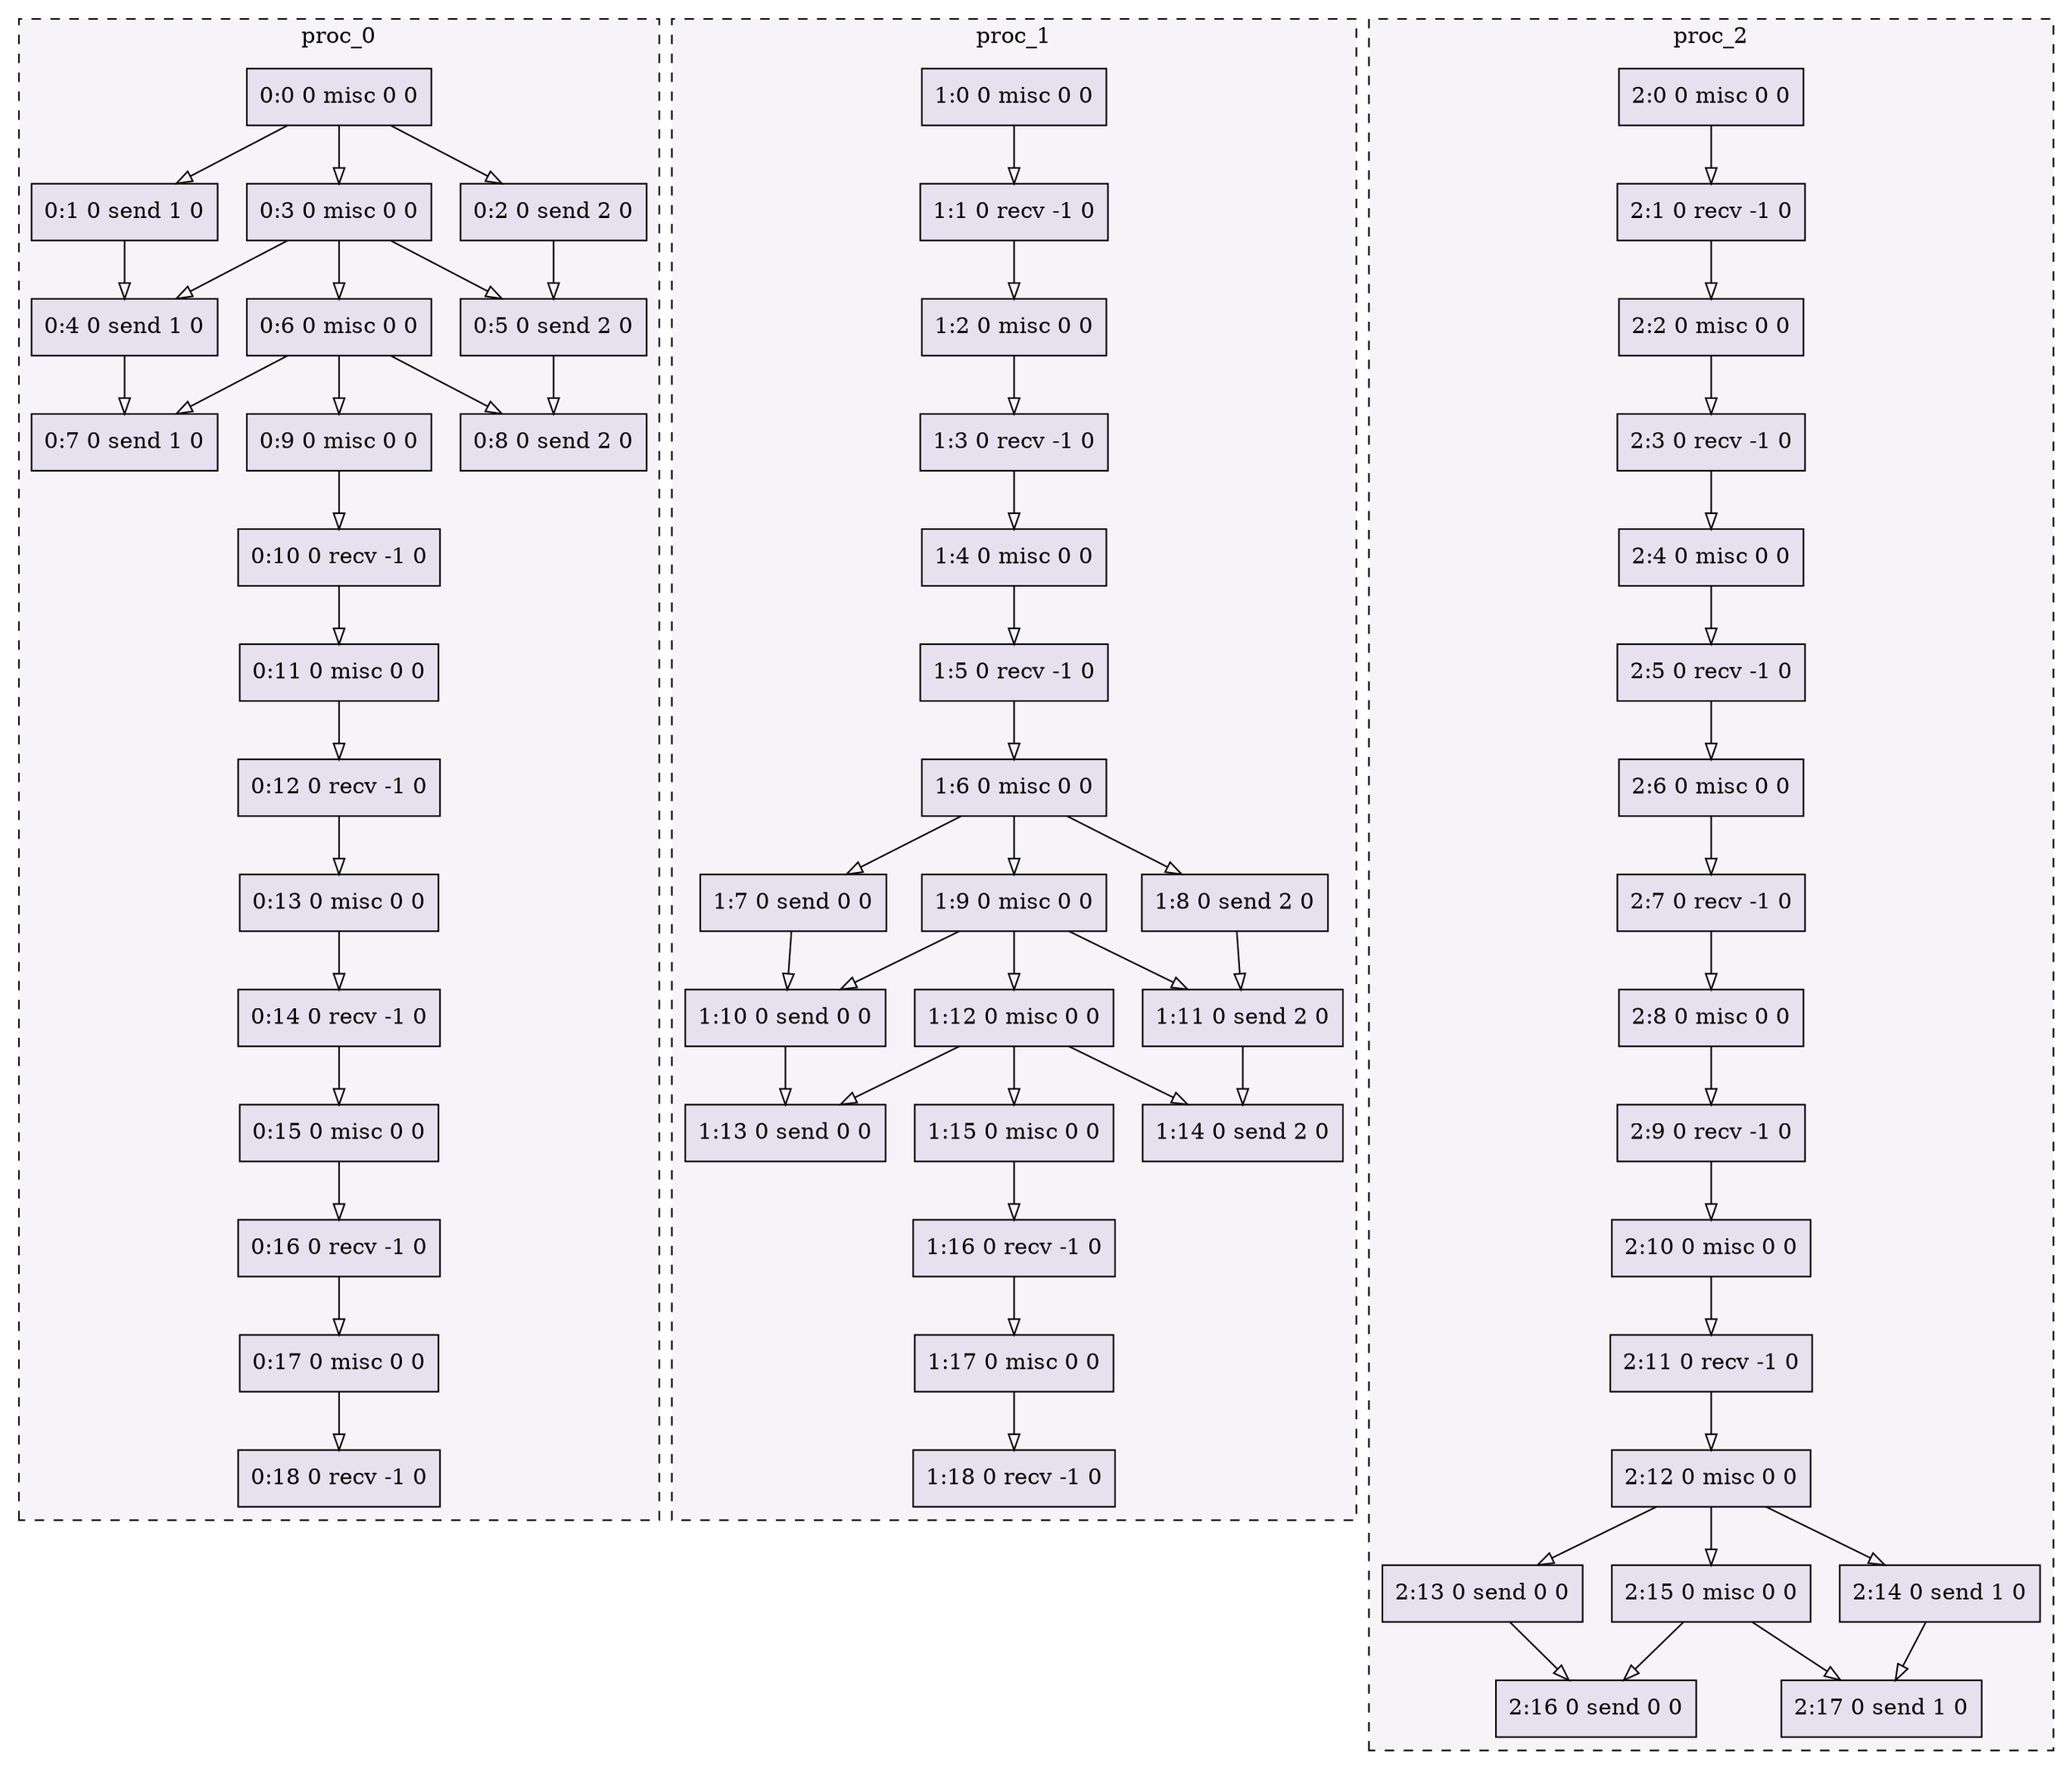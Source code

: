 digraph{node[shape=record style=filled colorscheme=purd9 fillcolor=2];subgraph cluster0{style=dashed;colorscheme=purd9;bgcolor=1;edge[arrowhead=empty];label=proc_0;0[label="0:0 0 misc 0 0"];1[label="0:1 0 send 1 0"];2[label="0:2 0 send 2 0"];3[label="0:3 0 misc 0 0"];4[label="0:4 0 send 1 0"];5[label="0:5 0 send 2 0"];6[label="0:6 0 misc 0 0"];7[label="0:7 0 send 1 0"];8[label="0:8 0 send 2 0"];9[label="0:9 0 misc 0 0"];10[label="0:10 0 recv -1 0"];11[label="0:11 0 misc 0 0"];12[label="0:12 0 recv -1 0"];13[label="0:13 0 misc 0 0"];14[label="0:14 0 recv -1 0"];15[label="0:15 0 misc 0 0"];16[label="0:16 0 recv -1 0"];17[label="0:17 0 misc 0 0"];18[label="0:18 0 recv -1 0"];0->1;0->2;0->3;3->4;1->4;3->5;2->5;3->6;6->7;4->7;6->8;5->8;6->9;9->10;10->11;11->12;12->13;13->14;14->15;15->16;16->17;17->18;}subgraph cluster1{style=dashed;colorscheme=purd9;bgcolor=1;edge[arrowhead=empty];label=proc_1;19[label="1:0 0 misc 0 0"];20[label="1:1 0 recv -1 0"];21[label="1:2 0 misc 0 0"];22[label="1:3 0 recv -1 0"];23[label="1:4 0 misc 0 0"];24[label="1:5 0 recv -1 0"];25[label="1:6 0 misc 0 0"];26[label="1:7 0 send 0 0"];27[label="1:8 0 send 2 0"];28[label="1:9 0 misc 0 0"];29[label="1:10 0 send 0 0"];30[label="1:11 0 send 2 0"];31[label="1:12 0 misc 0 0"];32[label="1:13 0 send 0 0"];33[label="1:14 0 send 2 0"];34[label="1:15 0 misc 0 0"];35[label="1:16 0 recv -1 0"];36[label="1:17 0 misc 0 0"];37[label="1:18 0 recv -1 0"];19->20;20->21;21->22;22->23;23->24;24->25;25->26;25->27;25->28;28->29;26->29;28->30;27->30;28->31;31->32;29->32;31->33;30->33;31->34;34->35;35->36;36->37;}subgraph cluster2{style=dashed;colorscheme=purd9;bgcolor=1;edge[arrowhead=empty];label=proc_2;38[label="2:0 0 misc 0 0"];39[label="2:1 0 recv -1 0"];40[label="2:2 0 misc 0 0"];41[label="2:3 0 recv -1 0"];42[label="2:4 0 misc 0 0"];43[label="2:5 0 recv -1 0"];44[label="2:6 0 misc 0 0"];45[label="2:7 0 recv -1 0"];46[label="2:8 0 misc 0 0"];47[label="2:9 0 recv -1 0"];48[label="2:10 0 misc 0 0"];49[label="2:11 0 recv -1 0"];50[label="2:12 0 misc 0 0"];51[label="2:13 0 send 0 0"];52[label="2:14 0 send 1 0"];53[label="2:15 0 misc 0 0"];54[label="2:16 0 send 0 0"];55[label="2:17 0 send 1 0"];38->39;39->40;40->41;41->42;42->43;43->44;44->45;45->46;46->47;47->48;48->49;49->50;50->51;50->52;50->53;53->54;51->54;53->55;52->55;}}